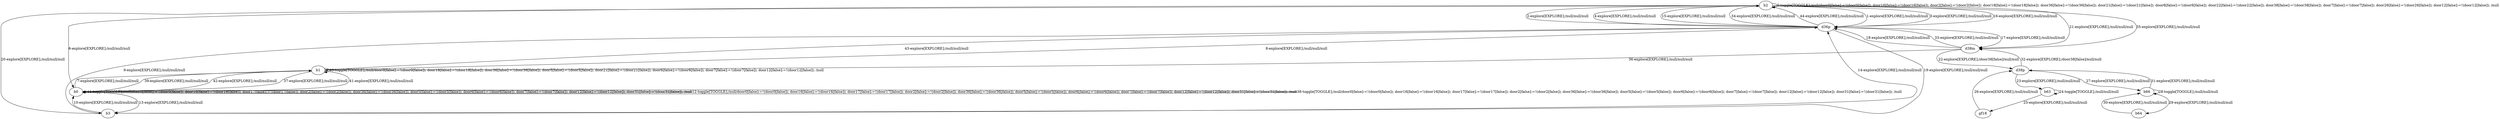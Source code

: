 # Total number of goals covered by this test: 3
# b66 --> d38p
# b63 --> gf18
# b66 --> b66

digraph g {
"b2" -> "d36p" [label = "1-explore[EXPLORE];/null/null/null"];
"d36p" -> "b2" [label = "2-explore[EXPLORE];/null/null/null"];
"b2" -> "d36p" [label = "3-explore[EXPLORE];/null/null/null"];
"d36p" -> "b2" [label = "4-explore[EXPLORE];/null/null/null"];
"b2" -> "b2" [label = "5-toggle[TOGGLE];/null/door0[false]:=!(door0[false]); door16[false]:=!(door16[false]); door2[false]:=!(door2[false]); door18[false]:=!(door18[false]); door36[false]:=!(door36[false]); door21[false]:=!(door21[false]); door6[false]:=!(door6[false]); door22[false]:=!(door22[false]); door38[false]:=!(door38[false]); door7[false]:=!(door7[false]); door26[false]:=!(door26[false]); door12[false]:=!(door12[false]); /null"];
"b2" -> "b0" [label = "6-explore[EXPLORE];/null/null/null"];
"b0" -> "b1" [label = "7-explore[EXPLORE];/null/null/null"];
"b1" -> "d36p" [label = "8-explore[EXPLORE];/null/null/null"];
"d36p" -> "b3" [label = "9-explore[EXPLORE];/null/null/null"];
"b3" -> "b0" [label = "10-explore[EXPLORE];/null/null/null"];
"b0" -> "b0" [label = "11-toggle[TOGGLE];/null/door0[false]:=!(door0[false]); door16[false]:=!(door16[false]); door17[false]:=!(door17[false]); door2[false]:=!(door2[false]); door36[false]:=!(door36[false]); door5[false]:=!(door5[false]); door6[false]:=!(door6[false]); door7[false]:=!(door7[false]); door12[false]:=!(door12[false]); door31[false]:=!(door31[false]); /null"];
"b0" -> "b0" [label = "12-toggle[TOGGLE];/null/door0[false]:=!(door0[false]); door16[false]:=!(door16[false]); door17[false]:=!(door17[false]); door2[false]:=!(door2[false]); door36[false]:=!(door36[false]); door5[false]:=!(door5[false]); door6[false]:=!(door6[false]); door7[false]:=!(door7[false]); door12[false]:=!(door12[false]); door31[false]:=!(door31[false]); /null"];
"b0" -> "b3" [label = "13-explore[EXPLORE];/null/null/null"];
"b3" -> "d36p" [label = "14-explore[EXPLORE];/null/null/null"];
"d36p" -> "b2" [label = "15-explore[EXPLORE];/null/null/null"];
"b2" -> "d36p" [label = "16-explore[EXPLORE];/null/null/null"];
"d36p" -> "d38m" [label = "17-explore[EXPLORE];/null/null/null"];
"d38m" -> "d36p" [label = "18-explore[EXPLORE];/null/null/null"];
"d36p" -> "b3" [label = "19-explore[EXPLORE];/null/null/null"];
"b3" -> "b2" [label = "20-explore[EXPLORE];/null/null/null"];
"b2" -> "d38m" [label = "21-explore[EXPLORE];/null/null/null"];
"d38m" -> "d38p" [label = "22-explore[EXPLORE];/door38[false]/null/null"];
"d38p" -> "b63" [label = "23-explore[EXPLORE];/null/null/null"];
"b63" -> "b63" [label = "24-toggle[TOGGLE];/null/null/null"];
"b63" -> "gf18" [label = "25-explore[EXPLORE];/null/null/null"];
"gf18" -> "d38p" [label = "26-explore[EXPLORE];/null/null/null"];
"d38p" -> "b66" [label = "27-explore[EXPLORE];/null/null/null"];
"b66" -> "b66" [label = "28-toggle[TOGGLE];/null/null/null"];
"b66" -> "b64" [label = "29-explore[EXPLORE];/null/null/null"];
"b64" -> "b66" [label = "30-explore[EXPLORE];/null/null/null"];
"b66" -> "d38p" [label = "31-explore[EXPLORE];/null/null/null"];
"d38p" -> "d38m" [label = "32-explore[EXPLORE];/door38[false]/null/null"];
"d38m" -> "d36p" [label = "33-explore[EXPLORE];/null/null/null"];
"d36p" -> "b2" [label = "34-explore[EXPLORE];/null/null/null"];
"b2" -> "d38m" [label = "35-explore[EXPLORE];/null/null/null"];
"d38m" -> "b1" [label = "36-explore[EXPLORE];/null/null/null"];
"b1" -> "b0" [label = "37-explore[EXPLORE];/null/null/null"];
"b0" -> "b0" [label = "38-toggle[TOGGLE];/null/door0[false]:=!(door0[false]); door16[false]:=!(door16[false]); door17[false]:=!(door17[false]); door2[false]:=!(door2[false]); door36[false]:=!(door36[false]); door5[false]:=!(door5[false]); door6[false]:=!(door6[false]); door7[false]:=!(door7[false]); door12[false]:=!(door12[false]); door31[false]:=!(door31[false]); /null"];
"b0" -> "b1" [label = "39-explore[EXPLORE];/null/null/null"];
"b1" -> "b1" [label = "40-toggle[TOGGLE];/null/door0[false]:=!(door0[false]); door18[false]:=!(door18[false]); door36[false]:=!(door36[false]); door5[false]:=!(door5[false]); door21[false]:=!(door21[false]); door6[false]:=!(door6[false]); door7[false]:=!(door7[false]); door12[false]:=!(door12[false]); /null"];
"b1" -> "b0" [label = "41-explore[EXPLORE];/null/null/null"];
"b0" -> "b1" [label = "42-explore[EXPLORE];/null/null/null"];
"b1" -> "d36p" [label = "43-explore[EXPLORE];/null/null/null"];
"d36p" -> "b2" [label = "44-explore[EXPLORE];/null/null/null"];
}